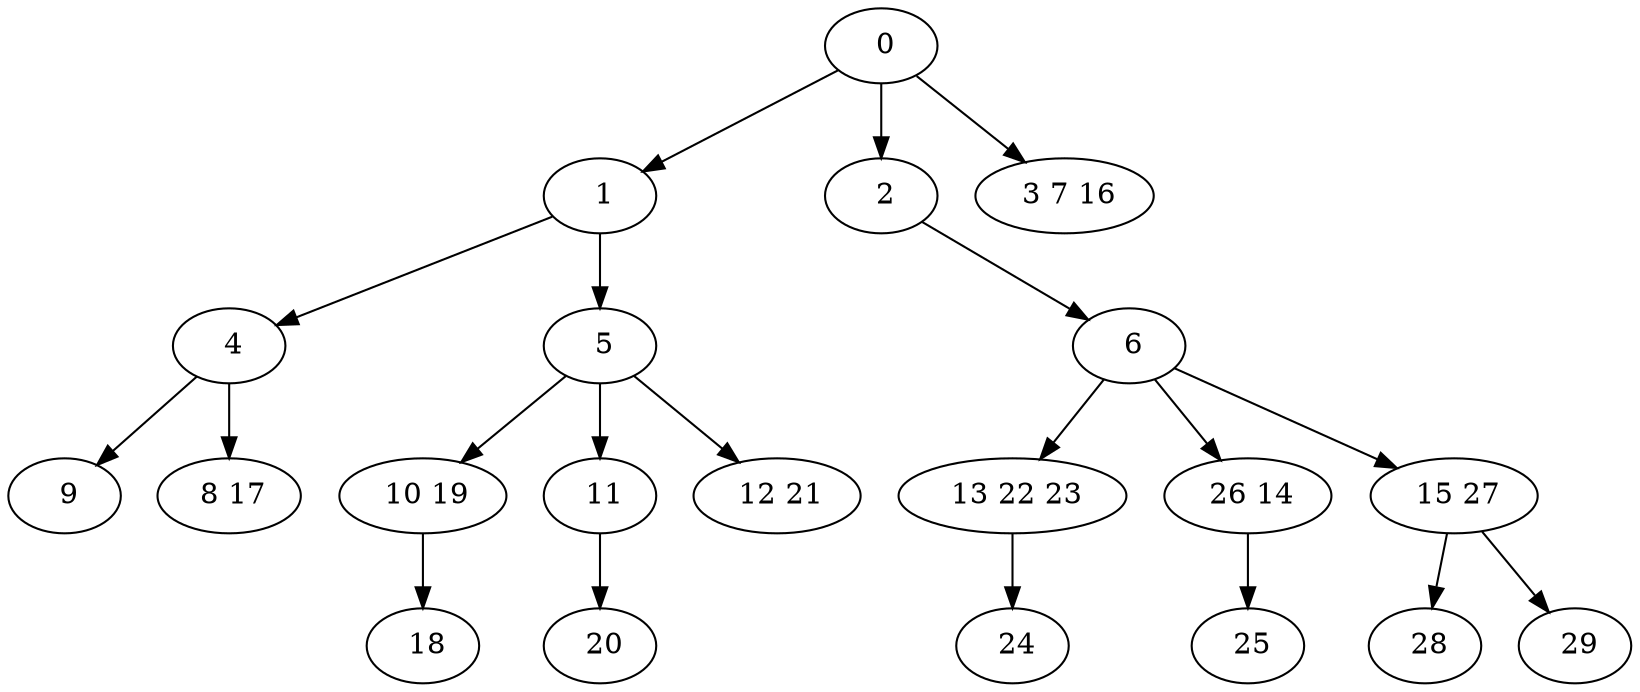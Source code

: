 digraph mytree {
" 0" -> " 1";
" 0" -> " 2";
" 0" -> " 3 7 16";
" 1" -> " 4";
" 1" -> " 5";
" 2" -> " 6";
" 3 7 16";
" 4" -> " 9";
" 4" -> " 8 17";
" 5" -> " 10 19";
" 5" -> " 11";
" 5" -> " 12 21";
" 9";
" 6" -> " 13 22 23";
" 6" -> " 26 14";
" 6" -> " 15 27";
" 10 19" -> " 18";
" 11" -> " 20";
" 12 21";
" 8 17";
" 13 22 23" -> " 24";
" 25";
" 26 14" -> " 25";
" 18";
" 20";
" 15 27" -> " 28";
" 15 27" -> " 29";
" 24";
" 28";
" 29";
}
